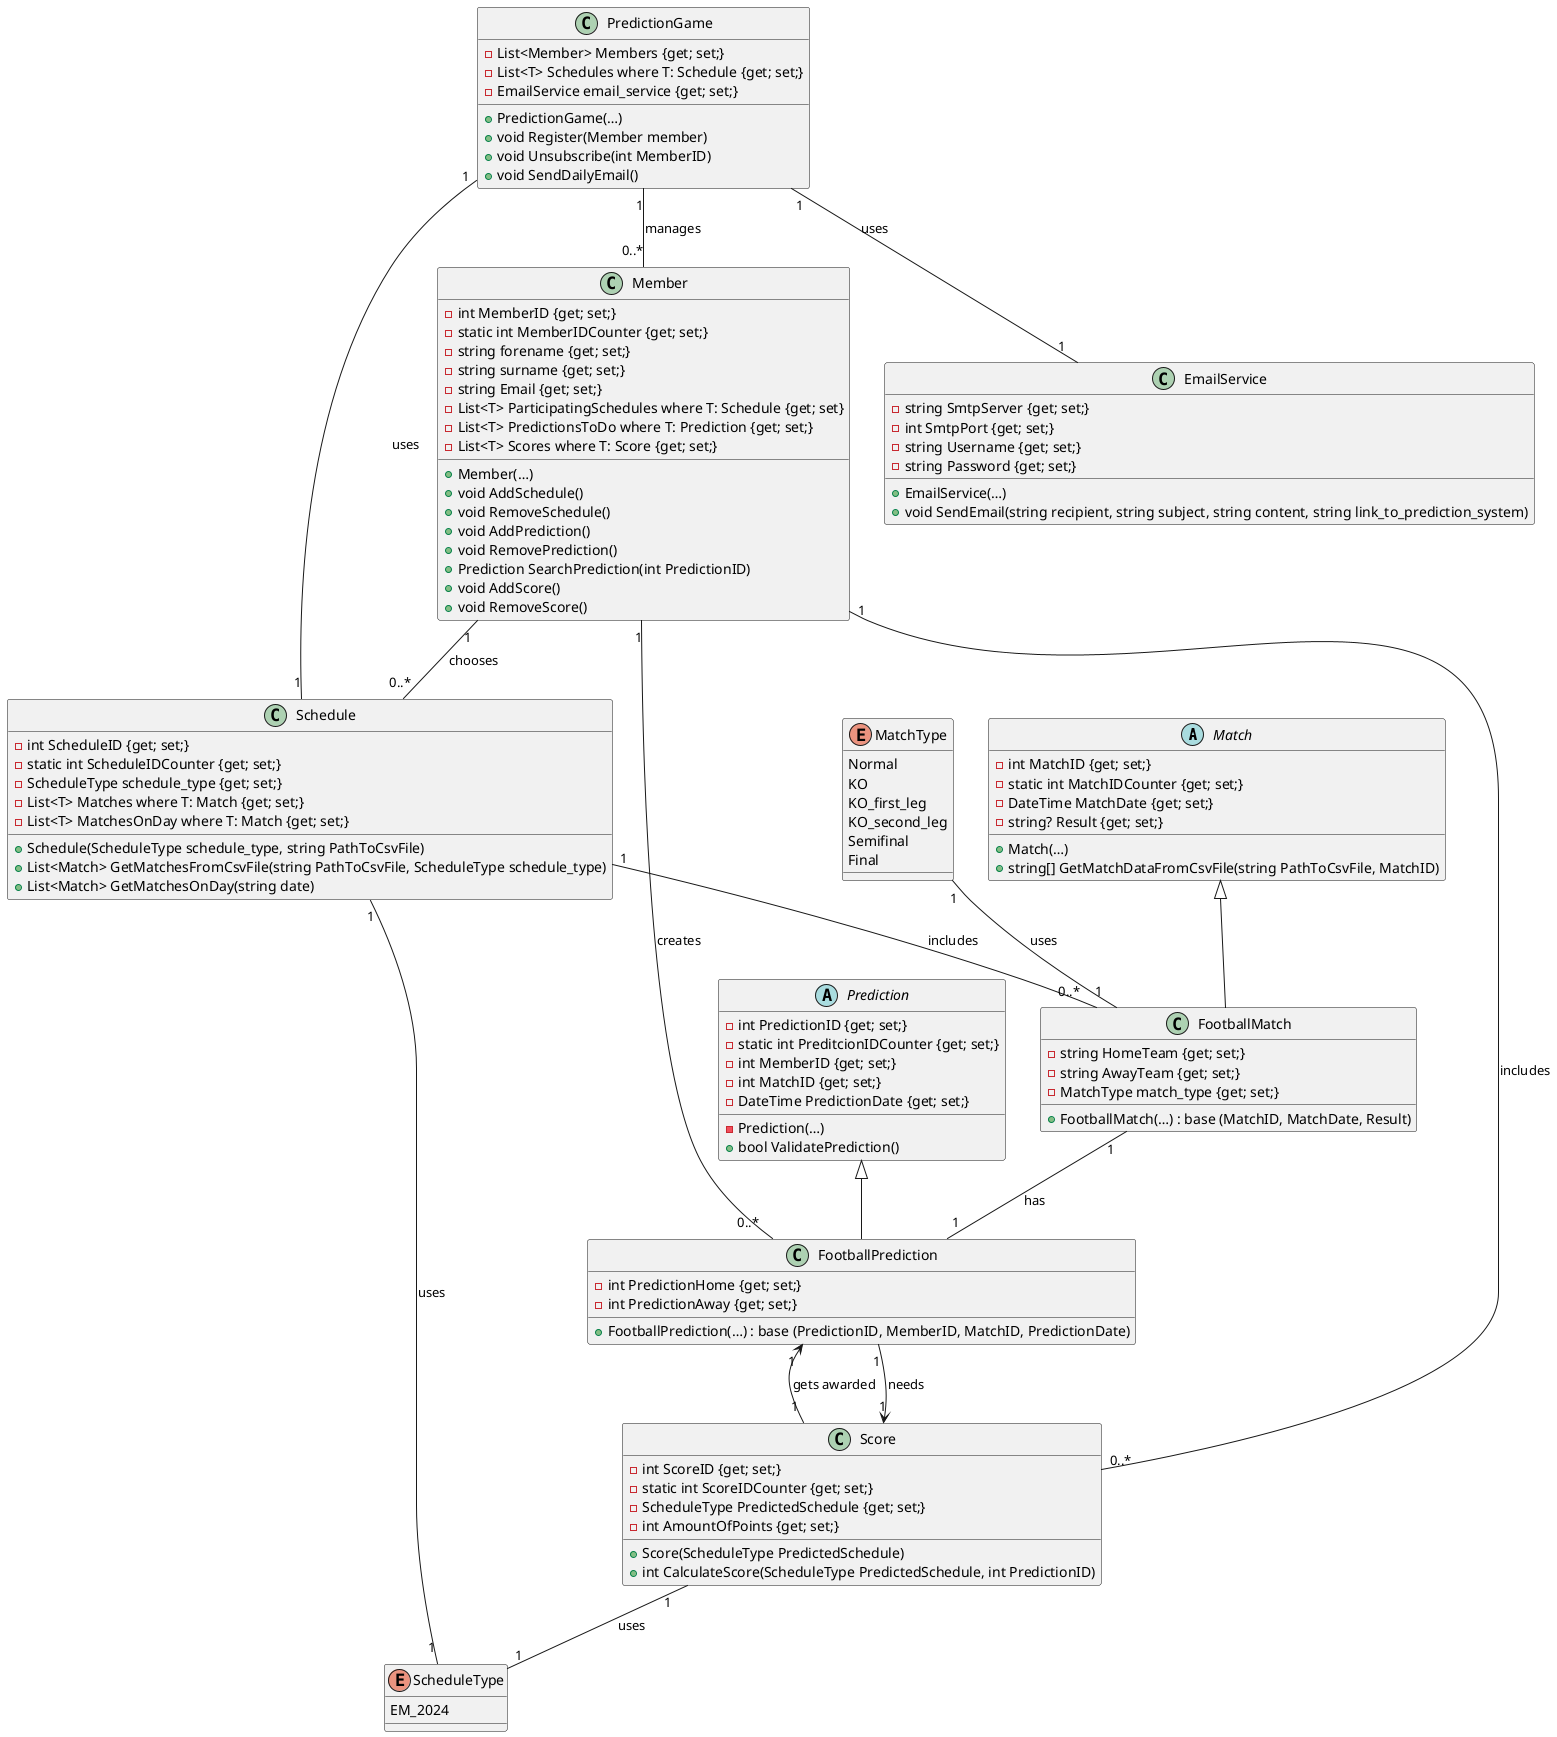 @startuml PredictionGame
abstract class Match {
    - int MatchID {get; set;}
    - static int MatchIDCounter {get; set;}
    - DateTime MatchDate {get; set;}
    - string? Result {get; set;}
    + Match(…)
    + string[] GetMatchDataFromCsvFile(string PathToCsvFile, MatchID)
}

enum MatchType{
    Normal
    KO
    KO_first_leg
    KO_second_leg
    Semifinal
    Final
}

class FootballMatch extends Match {
    - string HomeTeam {get; set;}
    - string AwayTeam {get; set;}
    - MatchType match_type {get; set;}
    + FootballMatch(…) : base (MatchID, MatchDate, Result)
}

class Member {
    - int MemberID {get; set;}
    - static int MemberIDCounter {get; set;}
    - string forename {get; set;}
    - string surname {get; set;}
    - string Email {get; set;}
    - List<T> ParticipatingSchedules where T: Schedule {get; set}
    - List<T> PredictionsToDo where T: Prediction {get; set;}
    - List<T> Scores where T: Score {get; set;}
    + Member(…)
    + void AddSchedule()
    + void RemoveSchedule()
    + void AddPrediction()
    + void RemovePrediction()
    + Prediction SearchPrediction(int PredictionID)
    + void AddScore()
    + void RemoveScore()
}

abstract class Prediction {
    - int PredictionID {get; set;}
    - static int PreditcionIDCounter {get; set;}
    - int MemberID {get; set;}
    - int MatchID {get; set;}
    - DateTime PredictionDate {get; set;}
    - Prediction(…)
    + bool ValidatePrediction()
}

class FootballPrediction extends Prediction {
    - int PredictionHome {get; set;}
    - int PredictionAway {get; set;}
    + FootballPrediction(…) : base (PredictionID, MemberID, MatchID, PredictionDate)
}

enum ScheduleType {
    EM_2024
}

class Schedule {
    - int ScheduleID {get; set;}
    - static int ScheduleIDCounter {get; set;}
    - ScheduleType schedule_type {get; set;}
    - List<T> Matches where T: Match {get; set;}
    - List<T> MatchesOnDay where T: Match {get; set;}
    + Schedule(ScheduleType schedule_type, string PathToCsvFile)
    + List<Match> GetMatchesFromCsvFile(string PathToCsvFile, ScheduleType schedule_type)
    + List<Match> GetMatchesOnDay(string date)
}

class Score {
    - int ScoreID {get; set;}
    - static int ScoreIDCounter {get; set;}
    - ScheduleType PredictedSchedule {get; set;}
    - int AmountOfPoints {get; set;}
    + Score(ScheduleType PredictedSchedule)
    + int CalculateScore(ScheduleType PredictedSchedule, int PredictionID)
}

class EmailService {
    - string SmtpServer {get; set;}
    - int SmtpPort {get; set;}
    - string Username {get; set;}
    - string Password {get; set;}
    + EmailService(…)
    + void SendEmail(string recipient, string subject, string content, string link_to_prediction_system)
}

class PredictionGame {
    - List<Member> Members {get; set;}
    - List<T> Schedules where T: Schedule {get; set;}
    - EmailService email_service {get; set;}
    + PredictionGame(…)
    + void Register(Member member)
    + void Unsubscribe(int MemberID)
    + void SendDailyEmail()
}

Member "1" -- "0..*" FootballPrediction : creates
Member "1" -- "0..*" Score : includes
Member "1" -- "0..*" Schedule : chooses
FootballMatch "1" -- "1" FootballPrediction : has
Schedule "1" -- "0..*" FootballMatch : includes
PredictionGame "1" -- "0..*" Member : manages
PredictionGame "1" -- "1" Schedule : uses
PredictionGame "1" -- "1" EmailService : uses
MatchType "1" -- "1" FootballMatch : uses
Schedule "1" -- "1" ScheduleType : uses
Score "1" -- "1" ScheduleType : uses
Score "1" <-- "1" FootballPrediction : needs
FootballPrediction "1" <-- "1" Score : gets awarded
@enduml
